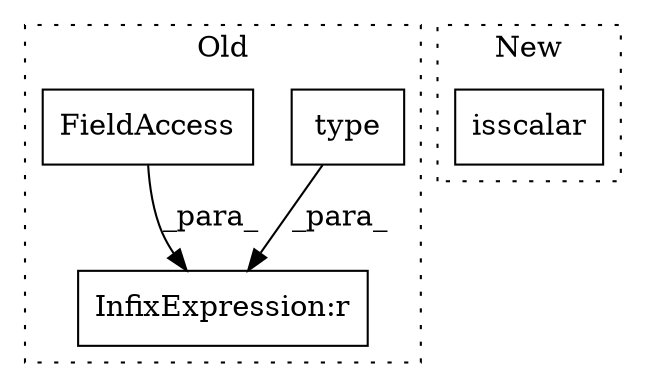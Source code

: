 digraph G {
subgraph cluster0 {
1 [label="type" a="32" s="1882,1889" l="5,1" shape="box"];
3 [label="InfixExpression:r" a="27" s="1890" l="4" shape="box"];
4 [label="FieldAccess" a="22" s="1894" l="4" shape="box"];
label = "Old";
style="dotted";
}
subgraph cluster1 {
2 [label="isscalar" a="32" s="2088,2099" l="9,1" shape="box"];
label = "New";
style="dotted";
}
1 -> 3 [label="_para_"];
4 -> 3 [label="_para_"];
}